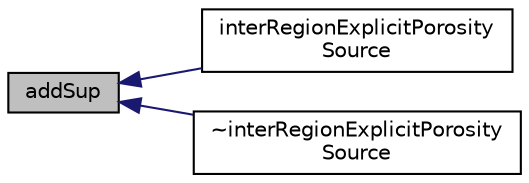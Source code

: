 digraph "addSup"
{
  bgcolor="transparent";
  edge [fontname="Helvetica",fontsize="10",labelfontname="Helvetica",labelfontsize="10"];
  node [fontname="Helvetica",fontsize="10",shape=record];
  rankdir="LR";
  Node1 [label="addSup",height=0.2,width=0.4,color="black", fillcolor="grey75", style="filled", fontcolor="black"];
  Node1 -> Node2 [dir="back",color="midnightblue",fontsize="10",style="solid",fontname="Helvetica"];
  Node2 [label="interRegionExplicitPorosity\lSource",height=0.2,width=0.4,color="black",URL="$a01180.html#ad209360066ab1955c2b3ec0812270ca9",tooltip="Construct from components. "];
  Node1 -> Node3 [dir="back",color="midnightblue",fontsize="10",style="solid",fontname="Helvetica"];
  Node3 [label="~interRegionExplicitPorosity\lSource",height=0.2,width=0.4,color="black",URL="$a01180.html#a0073dfeb4b238d9a8777ba272838c3b2",tooltip="Destructor. "];
}
